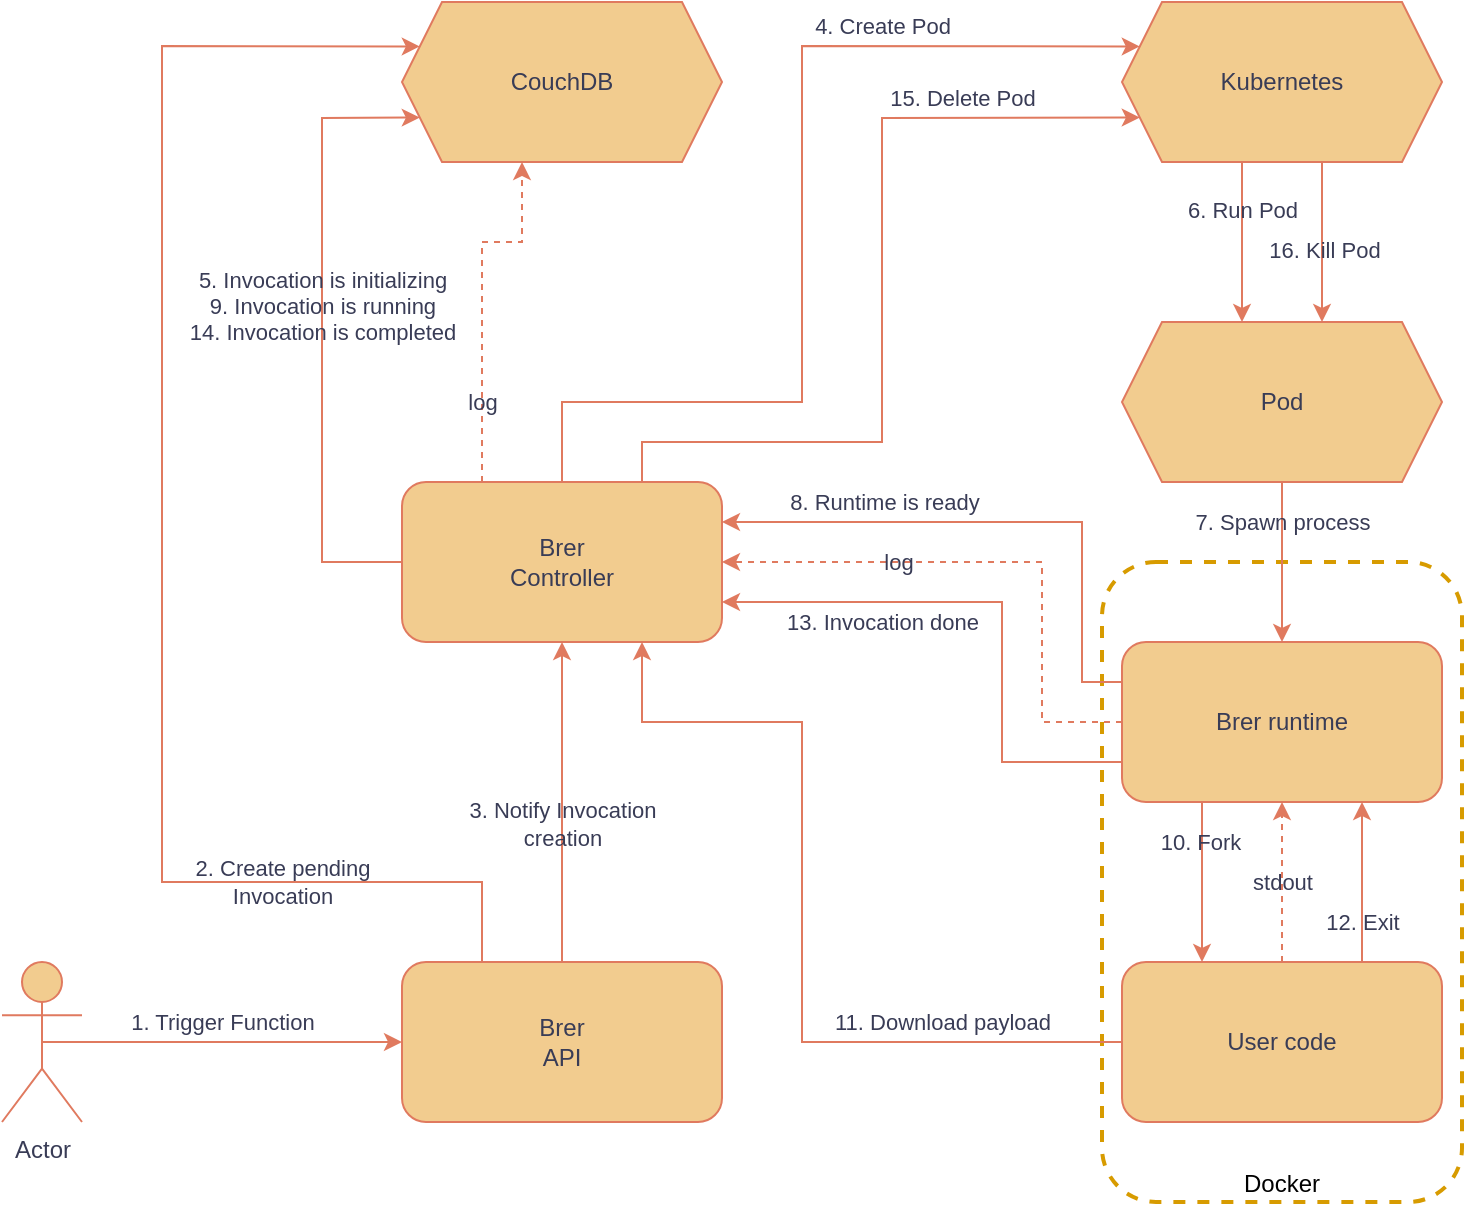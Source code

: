 <mxfile version="22.0.6" type="device">
  <diagram id="OrzwV3mr8MmYFRWI4FPw" name="Page-1">
    <mxGraphModel dx="1434" dy="792" grid="1" gridSize="10" guides="1" tooltips="1" connect="1" arrows="1" fold="1" page="1" pageScale="1" pageWidth="1169" pageHeight="827" math="0" shadow="0">
      <root>
        <mxCell id="0" />
        <mxCell id="1" parent="0" />
        <mxCell id="z8hu_i-MM6YJ7ifiAfga-3" value="Docker" style="rounded=1;whiteSpace=wrap;html=1;fillColor=none;strokeWidth=2;dashed=1;strokeColor=#d79b00;verticalAlign=bottom;" vertex="1" parent="1">
          <mxGeometry x="590" y="320" width="180" height="320" as="geometry" />
        </mxCell>
        <mxCell id="2qCGcdSfyxWPIkS57CM4-2" value="Brer&lt;br&gt;Controller" style="rounded=1;whiteSpace=wrap;html=1;verticalAlign=middle;align=center;labelBackgroundColor=none;fillColor=#F2CC8F;strokeColor=#E07A5F;fontColor=#393C56;" parent="1" vertex="1">
          <mxGeometry x="240" y="280" width="160" height="80" as="geometry" />
        </mxCell>
        <mxCell id="2qCGcdSfyxWPIkS57CM4-3" value="CouchDB" style="shape=hexagon;perimeter=hexagonPerimeter2;whiteSpace=wrap;html=1;fixedSize=1;labelBackgroundColor=none;fillColor=#F2CC8F;strokeColor=#E07A5F;fontColor=#393C56;" parent="1" vertex="1">
          <mxGeometry x="240" y="40" width="160" height="80" as="geometry" />
        </mxCell>
        <mxCell id="2qCGcdSfyxWPIkS57CM4-16" value="&lt;div&gt;Brer&lt;/div&gt;&lt;div&gt;API&lt;br&gt;&lt;/div&gt;" style="rounded=1;whiteSpace=wrap;html=1;verticalAlign=middle;align=center;labelBackgroundColor=none;fillColor=#F2CC8F;strokeColor=#E07A5F;fontColor=#393C56;" parent="1" vertex="1">
          <mxGeometry x="240" y="520" width="160" height="80" as="geometry" />
        </mxCell>
        <mxCell id="DIRKOhyYY1kB8T5hL4NG-1" value="Kubernetes" style="shape=hexagon;perimeter=hexagonPerimeter2;whiteSpace=wrap;html=1;fixedSize=1;labelBackgroundColor=none;fillColor=#F2CC8F;strokeColor=#E07A5F;fontColor=#393C56;" parent="1" vertex="1">
          <mxGeometry x="600" y="40" width="160" height="80" as="geometry" />
        </mxCell>
        <mxCell id="DIRKOhyYY1kB8T5hL4NG-2" value="Actor" style="shape=umlActor;verticalLabelPosition=bottom;verticalAlign=top;html=1;outlineConnect=0;labelBackgroundColor=none;fillColor=#F2CC8F;strokeColor=#E07A5F;fontColor=#393C56;" parent="1" vertex="1">
          <mxGeometry x="40" y="520" width="40" height="80" as="geometry" />
        </mxCell>
        <mxCell id="DIRKOhyYY1kB8T5hL4NG-5" value="" style="endArrow=classic;html=1;rounded=0;exitX=0.5;exitY=0.5;exitDx=0;exitDy=0;exitPerimeter=0;entryX=0;entryY=0.5;entryDx=0;entryDy=0;labelBackgroundColor=none;fontColor=default;strokeColor=#E07A5F;" parent="1" source="DIRKOhyYY1kB8T5hL4NG-2" target="2qCGcdSfyxWPIkS57CM4-16" edge="1">
          <mxGeometry width="50" height="50" relative="1" as="geometry">
            <mxPoint x="400" y="360" as="sourcePoint" />
            <mxPoint x="450" y="310" as="targetPoint" />
          </mxGeometry>
        </mxCell>
        <mxCell id="DIRKOhyYY1kB8T5hL4NG-6" value="1. Trigger Function" style="edgeLabel;html=1;align=center;verticalAlign=middle;resizable=0;points=[];labelBackgroundColor=none;fontColor=#393C56;" parent="DIRKOhyYY1kB8T5hL4NG-5" vertex="1" connectable="0">
          <mxGeometry x="-0.411" y="2" relative="1" as="geometry">
            <mxPoint x="37" y="-8" as="offset" />
          </mxGeometry>
        </mxCell>
        <mxCell id="DIRKOhyYY1kB8T5hL4NG-7" value="" style="endArrow=classic;html=1;rounded=0;entryX=0;entryY=0.25;entryDx=0;entryDy=0;exitX=0.25;exitY=0;exitDx=0;exitDy=0;labelBackgroundColor=none;fontColor=default;strokeColor=#E07A5F;" parent="1" source="2qCGcdSfyxWPIkS57CM4-16" target="2qCGcdSfyxWPIkS57CM4-3" edge="1">
          <mxGeometry width="50" height="50" relative="1" as="geometry">
            <mxPoint x="150" y="220" as="sourcePoint" />
            <mxPoint x="200" y="170" as="targetPoint" />
            <Array as="points">
              <mxPoint x="280" y="480" />
              <mxPoint x="120" y="480" />
              <mxPoint x="120" y="62" />
            </Array>
          </mxGeometry>
        </mxCell>
        <mxCell id="DIRKOhyYY1kB8T5hL4NG-8" value="&lt;div&gt;2. Create pending&lt;/div&gt;&lt;div&gt;Invocation&lt;/div&gt;" style="edgeLabel;html=1;align=center;verticalAlign=middle;resizable=0;points=[];labelBackgroundColor=none;fontColor=#393C56;" parent="DIRKOhyYY1kB8T5hL4NG-7" vertex="1" connectable="0">
          <mxGeometry x="-0.374" y="-2" relative="1" as="geometry">
            <mxPoint x="58" y="34" as="offset" />
          </mxGeometry>
        </mxCell>
        <mxCell id="DIRKOhyYY1kB8T5hL4NG-9" value="" style="endArrow=classic;html=1;rounded=0;exitX=0.5;exitY=0;exitDx=0;exitDy=0;entryX=0.5;entryY=1;entryDx=0;entryDy=0;labelBackgroundColor=none;fontColor=default;strokeColor=#E07A5F;" parent="1" source="2qCGcdSfyxWPIkS57CM4-16" target="2qCGcdSfyxWPIkS57CM4-2" edge="1">
          <mxGeometry width="50" height="50" relative="1" as="geometry">
            <mxPoint x="480" y="390" as="sourcePoint" />
            <mxPoint x="530" y="340" as="targetPoint" />
            <Array as="points" />
          </mxGeometry>
        </mxCell>
        <mxCell id="DIRKOhyYY1kB8T5hL4NG-10" value="&lt;div&gt;3. Notify Invocation&lt;/div&gt;&lt;div&gt;creation&lt;/div&gt;" style="edgeLabel;html=1;align=center;verticalAlign=middle;resizable=0;points=[];labelBackgroundColor=none;fontColor=#393C56;" parent="DIRKOhyYY1kB8T5hL4NG-9" vertex="1" connectable="0">
          <mxGeometry x="-0.667" y="3" relative="1" as="geometry">
            <mxPoint x="3" y="-43" as="offset" />
          </mxGeometry>
        </mxCell>
        <mxCell id="DIRKOhyYY1kB8T5hL4NG-11" value="" style="endArrow=classic;html=1;rounded=0;exitX=0;exitY=0.5;exitDx=0;exitDy=0;entryX=0;entryY=0.75;entryDx=0;entryDy=0;labelBackgroundColor=none;fontColor=default;strokeColor=#E07A5F;" parent="1" source="2qCGcdSfyxWPIkS57CM4-2" target="2qCGcdSfyxWPIkS57CM4-3" edge="1">
          <mxGeometry width="50" height="50" relative="1" as="geometry">
            <mxPoint x="520" y="200" as="sourcePoint" />
            <mxPoint x="570" y="150" as="targetPoint" />
            <Array as="points">
              <mxPoint x="200" y="320" />
              <mxPoint x="200" y="98" />
            </Array>
          </mxGeometry>
        </mxCell>
        <mxCell id="DIRKOhyYY1kB8T5hL4NG-12" value="&lt;div&gt;5. Invocation is initializing&lt;br&gt;9. Invocation is running&lt;/div&gt;&lt;div&gt;14. Invocation is completed&lt;br&gt;&lt;/div&gt;" style="edgeLabel;html=1;align=center;verticalAlign=middle;resizable=0;points=[];labelBackgroundColor=none;fontColor=#393C56;" parent="DIRKOhyYY1kB8T5hL4NG-11" vertex="1" connectable="0">
          <mxGeometry x="0.035" relative="1" as="geometry">
            <mxPoint y="-7" as="offset" />
          </mxGeometry>
        </mxCell>
        <mxCell id="DIRKOhyYY1kB8T5hL4NG-13" value="" style="endArrow=classic;html=1;rounded=0;exitX=0.5;exitY=0;exitDx=0;exitDy=0;entryX=0;entryY=0.25;entryDx=0;entryDy=0;labelBackgroundColor=none;fontColor=default;strokeColor=#E07A5F;" parent="1" source="2qCGcdSfyxWPIkS57CM4-2" target="DIRKOhyYY1kB8T5hL4NG-1" edge="1">
          <mxGeometry width="50" height="50" relative="1" as="geometry">
            <mxPoint x="740" y="220" as="sourcePoint" />
            <mxPoint x="790" y="170" as="targetPoint" />
            <Array as="points">
              <mxPoint x="320" y="240" />
              <mxPoint x="440" y="240" />
              <mxPoint x="440" y="62" />
            </Array>
          </mxGeometry>
        </mxCell>
        <mxCell id="DIRKOhyYY1kB8T5hL4NG-14" value="4. Create Pod" style="edgeLabel;html=1;align=center;verticalAlign=middle;resizable=0;points=[];labelBackgroundColor=none;fontColor=#393C56;" parent="DIRKOhyYY1kB8T5hL4NG-13" vertex="1" connectable="0">
          <mxGeometry x="0.7" y="-1" relative="1" as="geometry">
            <mxPoint x="-53" y="-11" as="offset" />
          </mxGeometry>
        </mxCell>
        <mxCell id="DIRKOhyYY1kB8T5hL4NG-16" value="" style="endArrow=classic;html=1;rounded=0;exitX=0.375;exitY=1;exitDx=0;exitDy=0;entryX=0.375;entryY=0;entryDx=0;entryDy=0;labelBackgroundColor=none;fontColor=default;strokeColor=#E07A5F;" parent="1" source="DIRKOhyYY1kB8T5hL4NG-1" target="-fUjo__3MVyG3b4Fmbz8-15" edge="1">
          <mxGeometry width="50" height="50" relative="1" as="geometry">
            <mxPoint x="720" y="360" as="sourcePoint" />
            <mxPoint x="680" y="200" as="targetPoint" />
          </mxGeometry>
        </mxCell>
        <mxCell id="-fUjo__3MVyG3b4Fmbz8-16" value="6. Run Pod" style="edgeLabel;html=1;align=center;verticalAlign=middle;resizable=0;points=[];labelBackgroundColor=none;fontColor=#393C56;" parent="DIRKOhyYY1kB8T5hL4NG-16" vertex="1" connectable="0">
          <mxGeometry x="-0.275" y="2" relative="1" as="geometry">
            <mxPoint x="-2" y="-5" as="offset" />
          </mxGeometry>
        </mxCell>
        <mxCell id="DIRKOhyYY1kB8T5hL4NG-18" value="" style="endArrow=classic;html=1;rounded=0;exitX=0;exitY=0.25;exitDx=0;exitDy=0;entryX=1;entryY=0.25;entryDx=0;entryDy=0;labelBackgroundColor=none;fontColor=default;strokeColor=#E07A5F;" parent="1" source="-fUjo__3MVyG3b4Fmbz8-1" target="2qCGcdSfyxWPIkS57CM4-2" edge="1">
          <mxGeometry width="50" height="50" relative="1" as="geometry">
            <mxPoint x="600" y="490" as="sourcePoint" />
            <mxPoint x="650" y="440" as="targetPoint" />
            <Array as="points">
              <mxPoint x="580" y="380" />
              <mxPoint x="580" y="300" />
            </Array>
          </mxGeometry>
        </mxCell>
        <mxCell id="DIRKOhyYY1kB8T5hL4NG-19" value="&lt;div&gt;8. Runtime is ready&lt;br&gt;&lt;/div&gt;" style="edgeLabel;html=1;align=center;verticalAlign=middle;resizable=0;points=[];labelBackgroundColor=none;fontColor=#393C56;" parent="DIRKOhyYY1kB8T5hL4NG-18" vertex="1" connectable="0">
          <mxGeometry x="0.575" relative="1" as="geometry">
            <mxPoint x="21" y="-10" as="offset" />
          </mxGeometry>
        </mxCell>
        <mxCell id="DIRKOhyYY1kB8T5hL4NG-20" value="" style="endArrow=classic;html=1;rounded=0;exitX=0;exitY=0.75;exitDx=0;exitDy=0;entryX=1;entryY=0.75;entryDx=0;entryDy=0;labelBackgroundColor=none;fontColor=default;strokeColor=#E07A5F;" parent="1" source="-fUjo__3MVyG3b4Fmbz8-1" target="2qCGcdSfyxWPIkS57CM4-2" edge="1">
          <mxGeometry width="50" height="50" relative="1" as="geometry">
            <mxPoint x="530" y="480" as="sourcePoint" />
            <mxPoint x="580" y="430" as="targetPoint" />
            <Array as="points">
              <mxPoint x="540" y="420" />
              <mxPoint x="540" y="340" />
            </Array>
          </mxGeometry>
        </mxCell>
        <mxCell id="DIRKOhyYY1kB8T5hL4NG-21" value="13. Invocation done" style="edgeLabel;html=1;align=center;verticalAlign=middle;resizable=0;points=[];labelBackgroundColor=none;fontColor=#393C56;" parent="DIRKOhyYY1kB8T5hL4NG-20" vertex="1" connectable="0">
          <mxGeometry x="0.45" y="-2" relative="1" as="geometry">
            <mxPoint x="3" y="12" as="offset" />
          </mxGeometry>
        </mxCell>
        <mxCell id="-fUjo__3MVyG3b4Fmbz8-2" value="User code" style="rounded=1;whiteSpace=wrap;html=1;verticalAlign=middle;align=center;labelBackgroundColor=none;fillColor=#F2CC8F;strokeColor=#E07A5F;fontColor=#393C56;" parent="1" vertex="1">
          <mxGeometry x="600" y="520" width="160" height="80" as="geometry" />
        </mxCell>
        <mxCell id="-fUjo__3MVyG3b4Fmbz8-1" value="Brer runtime" style="rounded=1;whiteSpace=wrap;html=1;verticalAlign=middle;align=center;labelBackgroundColor=none;fillColor=#F2CC8F;strokeColor=#E07A5F;fontColor=#393C56;" parent="1" vertex="1">
          <mxGeometry x="600" y="360" width="160" height="80" as="geometry" />
        </mxCell>
        <mxCell id="-fUjo__3MVyG3b4Fmbz8-3" value="" style="endArrow=classic;html=1;rounded=0;exitX=0.5;exitY=1;exitDx=0;exitDy=0;entryX=0.5;entryY=0;entryDx=0;entryDy=0;labelBackgroundColor=none;fontColor=default;strokeColor=#E07A5F;" parent="1" source="-fUjo__3MVyG3b4Fmbz8-15" target="-fUjo__3MVyG3b4Fmbz8-1" edge="1">
          <mxGeometry width="50" height="50" relative="1" as="geometry">
            <mxPoint x="680" y="280" as="sourcePoint" />
            <mxPoint x="500" y="490" as="targetPoint" />
          </mxGeometry>
        </mxCell>
        <mxCell id="-fUjo__3MVyG3b4Fmbz8-17" value="7. Spawn process" style="edgeLabel;html=1;align=center;verticalAlign=middle;resizable=0;points=[];labelBackgroundColor=none;fontColor=#393C56;" parent="-fUjo__3MVyG3b4Fmbz8-3" vertex="1" connectable="0">
          <mxGeometry x="-0.5" y="2" relative="1" as="geometry">
            <mxPoint x="-2" as="offset" />
          </mxGeometry>
        </mxCell>
        <mxCell id="-fUjo__3MVyG3b4Fmbz8-4" value="" style="endArrow=classic;html=1;rounded=0;exitX=0.25;exitY=1;exitDx=0;exitDy=0;entryX=0.25;entryY=0;entryDx=0;entryDy=0;labelBackgroundColor=none;fontColor=default;strokeColor=#E07A5F;" parent="1" source="-fUjo__3MVyG3b4Fmbz8-1" target="-fUjo__3MVyG3b4Fmbz8-2" edge="1">
          <mxGeometry width="50" height="50" relative="1" as="geometry">
            <mxPoint x="880" y="460" as="sourcePoint" />
            <mxPoint x="880" y="540" as="targetPoint" />
          </mxGeometry>
        </mxCell>
        <mxCell id="-fUjo__3MVyG3b4Fmbz8-6" value="10. Fork" style="edgeLabel;html=1;align=center;verticalAlign=middle;resizable=0;points=[];labelBackgroundColor=none;fontColor=#393C56;" parent="-fUjo__3MVyG3b4Fmbz8-4" vertex="1" connectable="0">
          <mxGeometry x="0.35" y="-1" relative="1" as="geometry">
            <mxPoint y="-34" as="offset" />
          </mxGeometry>
        </mxCell>
        <mxCell id="-fUjo__3MVyG3b4Fmbz8-5" value="" style="endArrow=classic;html=1;rounded=0;exitX=0.5;exitY=0;exitDx=0;exitDy=0;entryX=0.5;entryY=1;entryDx=0;entryDy=0;dashed=1;labelBackgroundColor=none;fontColor=default;strokeColor=#E07A5F;" parent="1" source="-fUjo__3MVyG3b4Fmbz8-2" target="-fUjo__3MVyG3b4Fmbz8-1" edge="1">
          <mxGeometry width="50" height="50" relative="1" as="geometry">
            <mxPoint x="650" y="450" as="sourcePoint" />
            <mxPoint x="650" y="530" as="targetPoint" />
            <Array as="points" />
          </mxGeometry>
        </mxCell>
        <mxCell id="-fUjo__3MVyG3b4Fmbz8-7" value="stdout" style="edgeLabel;html=1;align=center;verticalAlign=middle;resizable=0;points=[];labelBackgroundColor=none;fontColor=#393C56;" parent="-fUjo__3MVyG3b4Fmbz8-5" vertex="1" connectable="0">
          <mxGeometry x="0.35" y="1" relative="1" as="geometry">
            <mxPoint x="1" y="14" as="offset" />
          </mxGeometry>
        </mxCell>
        <mxCell id="-fUjo__3MVyG3b4Fmbz8-9" value="" style="endArrow=classic;html=1;rounded=0;exitX=0.25;exitY=0;exitDx=0;exitDy=0;entryX=0.375;entryY=1;entryDx=0;entryDy=0;dashed=1;labelBackgroundColor=none;fontColor=default;strokeColor=#E07A5F;" parent="1" source="2qCGcdSfyxWPIkS57CM4-2" target="2qCGcdSfyxWPIkS57CM4-3" edge="1">
          <mxGeometry width="50" height="50" relative="1" as="geometry">
            <mxPoint x="470" y="240" as="sourcePoint" />
            <mxPoint x="270" y="160" as="targetPoint" />
            <Array as="points">
              <mxPoint x="280" y="160" />
              <mxPoint x="300" y="160" />
            </Array>
          </mxGeometry>
        </mxCell>
        <mxCell id="-fUjo__3MVyG3b4Fmbz8-10" value="log" style="edgeLabel;html=1;align=center;verticalAlign=middle;resizable=0;points=[];labelBackgroundColor=none;fontColor=#393C56;" parent="-fUjo__3MVyG3b4Fmbz8-9" vertex="1" connectable="0">
          <mxGeometry x="0.093" y="3" relative="1" as="geometry">
            <mxPoint x="3" y="58" as="offset" />
          </mxGeometry>
        </mxCell>
        <mxCell id="-fUjo__3MVyG3b4Fmbz8-11" value="" style="endArrow=classic;html=1;rounded=0;exitX=0.75;exitY=0;exitDx=0;exitDy=0;entryX=0.75;entryY=1;entryDx=0;entryDy=0;labelBackgroundColor=none;fontColor=default;strokeColor=#E07A5F;" parent="1" source="-fUjo__3MVyG3b4Fmbz8-2" target="-fUjo__3MVyG3b4Fmbz8-1" edge="1">
          <mxGeometry width="50" height="50" relative="1" as="geometry">
            <mxPoint x="650" y="450" as="sourcePoint" />
            <mxPoint x="650" y="530" as="targetPoint" />
          </mxGeometry>
        </mxCell>
        <mxCell id="-fUjo__3MVyG3b4Fmbz8-14" value="12. Exit" style="edgeLabel;html=1;align=center;verticalAlign=middle;resizable=0;points=[];labelBackgroundColor=none;fontColor=#393C56;" parent="-fUjo__3MVyG3b4Fmbz8-11" vertex="1" connectable="0">
          <mxGeometry x="-0.35" y="-1" relative="1" as="geometry">
            <mxPoint x="-1" y="6" as="offset" />
          </mxGeometry>
        </mxCell>
        <mxCell id="-fUjo__3MVyG3b4Fmbz8-15" value="Pod" style="shape=hexagon;perimeter=hexagonPerimeter2;whiteSpace=wrap;html=1;fixedSize=1;labelBackgroundColor=none;fillColor=#F2CC8F;strokeColor=#E07A5F;fontColor=#393C56;" parent="1" vertex="1">
          <mxGeometry x="600" y="200" width="160" height="80" as="geometry" />
        </mxCell>
        <mxCell id="-fUjo__3MVyG3b4Fmbz8-18" value="" style="endArrow=classic;html=1;rounded=0;exitX=0;exitY=0.5;exitDx=0;exitDy=0;entryX=0.75;entryY=1;entryDx=0;entryDy=0;labelBackgroundColor=none;fontColor=default;strokeColor=#E07A5F;" parent="1" source="-fUjo__3MVyG3b4Fmbz8-2" target="2qCGcdSfyxWPIkS57CM4-2" edge="1">
          <mxGeometry width="50" height="50" relative="1" as="geometry">
            <mxPoint x="490" y="590" as="sourcePoint" />
            <mxPoint x="490" y="510" as="targetPoint" />
            <Array as="points">
              <mxPoint x="440" y="560" />
              <mxPoint x="440" y="400" />
              <mxPoint x="360" y="400" />
            </Array>
          </mxGeometry>
        </mxCell>
        <mxCell id="-fUjo__3MVyG3b4Fmbz8-20" value="11. Download payload" style="edgeLabel;html=1;align=center;verticalAlign=middle;resizable=0;points=[];labelBackgroundColor=none;fontColor=#393C56;" parent="-fUjo__3MVyG3b4Fmbz8-18" vertex="1" connectable="0">
          <mxGeometry x="-0.464" relative="1" as="geometry">
            <mxPoint x="28" y="-10" as="offset" />
          </mxGeometry>
        </mxCell>
        <mxCell id="MPnDXJBQsgqtxO2Z_wAL-1" value="" style="endArrow=classic;html=1;rounded=0;exitX=0.75;exitY=0;exitDx=0;exitDy=0;entryX=0;entryY=0.75;entryDx=0;entryDy=0;labelBackgroundColor=none;fontColor=default;strokeColor=#E07A5F;" parent="1" source="2qCGcdSfyxWPIkS57CM4-2" target="DIRKOhyYY1kB8T5hL4NG-1" edge="1">
          <mxGeometry width="50" height="50" relative="1" as="geometry">
            <mxPoint x="330" y="290" as="sourcePoint" />
            <mxPoint x="619" y="72" as="targetPoint" />
            <Array as="points">
              <mxPoint x="360" y="260" />
              <mxPoint x="480" y="260" />
              <mxPoint x="480" y="98" />
            </Array>
          </mxGeometry>
        </mxCell>
        <mxCell id="MPnDXJBQsgqtxO2Z_wAL-2" value="15. Delete Pod" style="edgeLabel;html=1;align=center;verticalAlign=middle;resizable=0;points=[];labelBackgroundColor=none;fontColor=#393C56;" parent="MPnDXJBQsgqtxO2Z_wAL-1" vertex="1" connectable="0">
          <mxGeometry x="0.7" y="-1" relative="1" as="geometry">
            <mxPoint x="-25" y="-11" as="offset" />
          </mxGeometry>
        </mxCell>
        <mxCell id="MPnDXJBQsgqtxO2Z_wAL-5" value="" style="endArrow=classic;html=1;rounded=0;exitX=0.625;exitY=1;exitDx=0;exitDy=0;entryX=0.625;entryY=0;entryDx=0;entryDy=0;labelBackgroundColor=none;fontColor=default;strokeColor=#E07A5F;" parent="1" source="DIRKOhyYY1kB8T5hL4NG-1" target="-fUjo__3MVyG3b4Fmbz8-15" edge="1">
          <mxGeometry width="50" height="50" relative="1" as="geometry">
            <mxPoint x="670" y="130" as="sourcePoint" />
            <mxPoint x="670" y="170" as="targetPoint" />
          </mxGeometry>
        </mxCell>
        <mxCell id="MPnDXJBQsgqtxO2Z_wAL-6" value="16. Kill Pod" style="edgeLabel;html=1;align=center;verticalAlign=middle;resizable=0;points=[];labelBackgroundColor=none;fontColor=#393C56;" parent="MPnDXJBQsgqtxO2Z_wAL-5" vertex="1" connectable="0">
          <mxGeometry x="-0.275" y="2" relative="1" as="geometry">
            <mxPoint x="-1" y="15" as="offset" />
          </mxGeometry>
        </mxCell>
        <mxCell id="z8hu_i-MM6YJ7ifiAfga-1" value="" style="endArrow=classic;html=1;rounded=0;exitX=0;exitY=0.5;exitDx=0;exitDy=0;dashed=1;labelBackgroundColor=none;fontColor=default;strokeColor=#E07A5F;entryX=1;entryY=0.5;entryDx=0;entryDy=0;" edge="1" parent="1" source="-fUjo__3MVyG3b4Fmbz8-1" target="2qCGcdSfyxWPIkS57CM4-2">
          <mxGeometry width="50" height="50" relative="1" as="geometry">
            <mxPoint x="585" y="400" as="sourcePoint" />
            <mxPoint x="420" y="320" as="targetPoint" />
            <Array as="points">
              <mxPoint x="560" y="400" />
              <mxPoint x="560" y="320" />
            </Array>
          </mxGeometry>
        </mxCell>
        <mxCell id="z8hu_i-MM6YJ7ifiAfga-2" value="log" style="edgeLabel;html=1;align=center;verticalAlign=middle;resizable=0;points=[];labelBackgroundColor=none;fontColor=#393C56;" vertex="1" connectable="0" parent="z8hu_i-MM6YJ7ifiAfga-1">
          <mxGeometry x="0.093" y="3" relative="1" as="geometry">
            <mxPoint x="-39" y="-3" as="offset" />
          </mxGeometry>
        </mxCell>
      </root>
    </mxGraphModel>
  </diagram>
</mxfile>
